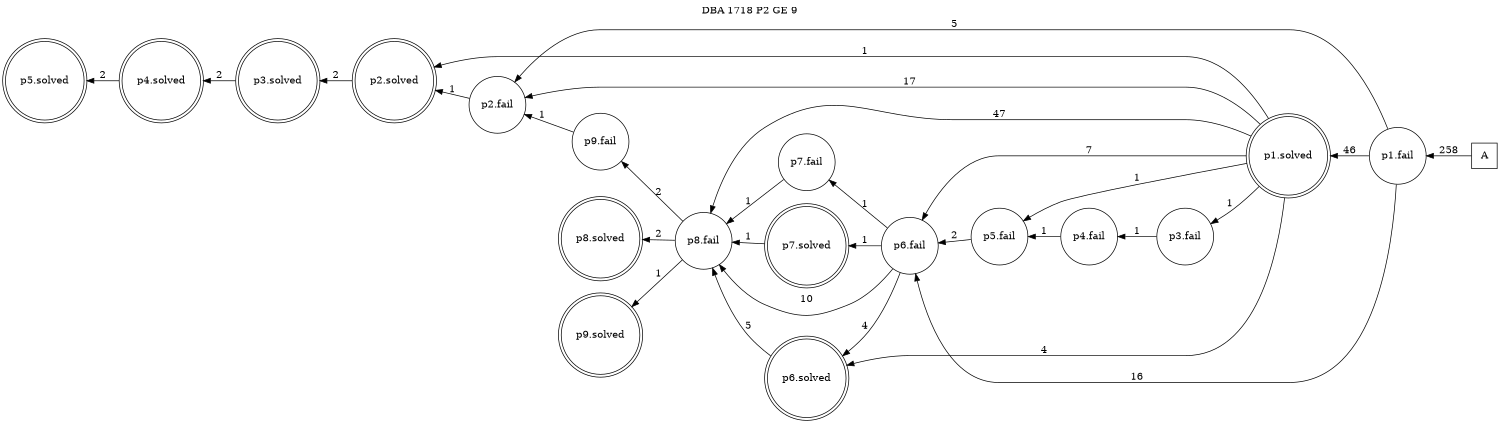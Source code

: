 digraph DBA_1718_P2_GE_9 {
labelloc="tl"
label= " DBA 1718 P2 GE 9 "
rankdir="RL";
graph [ size=" 10 , 10 !"]

"A" [shape="square" label="A"]
"p1.fail" [shape="circle" label="p1.fail"]
"p1.solved" [shape="doublecircle" label="p1.solved"]
"p2.fail" [shape="circle" label="p2.fail"]
"p3.fail" [shape="circle" label="p3.fail"]
"p4.fail" [shape="circle" label="p4.fail"]
"p5.fail" [shape="circle" label="p5.fail"]
"p6.fail" [shape="circle" label="p6.fail"]
"p7.fail" [shape="circle" label="p7.fail"]
"p8.fail" [shape="circle" label="p8.fail"]
"p9.fail" [shape="circle" label="p9.fail"]
"p2.solved" [shape="doublecircle" label="p2.solved"]
"p3.solved" [shape="doublecircle" label="p3.solved"]
"p4.solved" [shape="doublecircle" label="p4.solved"]
"p5.solved" [shape="doublecircle" label="p5.solved"]
"p7.solved" [shape="doublecircle" label="p7.solved"]
"p8.solved" [shape="doublecircle" label="p8.solved"]
"p6.solved" [shape="doublecircle" label="p6.solved"]
"p9.solved" [shape="doublecircle" label="p9.solved"]
"A" -> "p1.fail" [ label=258]
"p1.fail" -> "p1.solved" [ label=46]
"p1.fail" -> "p2.fail" [ label=5]
"p1.fail" -> "p6.fail" [ label=16]
"p1.solved" -> "p2.fail" [ label=17]
"p1.solved" -> "p3.fail" [ label=1]
"p1.solved" -> "p5.fail" [ label=1]
"p1.solved" -> "p6.fail" [ label=7]
"p1.solved" -> "p8.fail" [ label=47]
"p1.solved" -> "p2.solved" [ label=1]
"p1.solved" -> "p6.solved" [ label=4]
"p2.fail" -> "p2.solved" [ label=1]
"p3.fail" -> "p4.fail" [ label=1]
"p4.fail" -> "p5.fail" [ label=1]
"p5.fail" -> "p6.fail" [ label=2]
"p6.fail" -> "p7.fail" [ label=1]
"p6.fail" -> "p8.fail" [ label=10]
"p6.fail" -> "p7.solved" [ label=1]
"p6.fail" -> "p6.solved" [ label=4]
"p7.fail" -> "p8.fail" [ label=1]
"p8.fail" -> "p9.fail" [ label=2]
"p8.fail" -> "p8.solved" [ label=2]
"p8.fail" -> "p9.solved" [ label=1]
"p9.fail" -> "p2.fail" [ label=1]
"p2.solved" -> "p3.solved" [ label=2]
"p3.solved" -> "p4.solved" [ label=2]
"p4.solved" -> "p5.solved" [ label=2]
"p7.solved" -> "p8.fail" [ label=1]
"p6.solved" -> "p8.fail" [ label=5]
}
